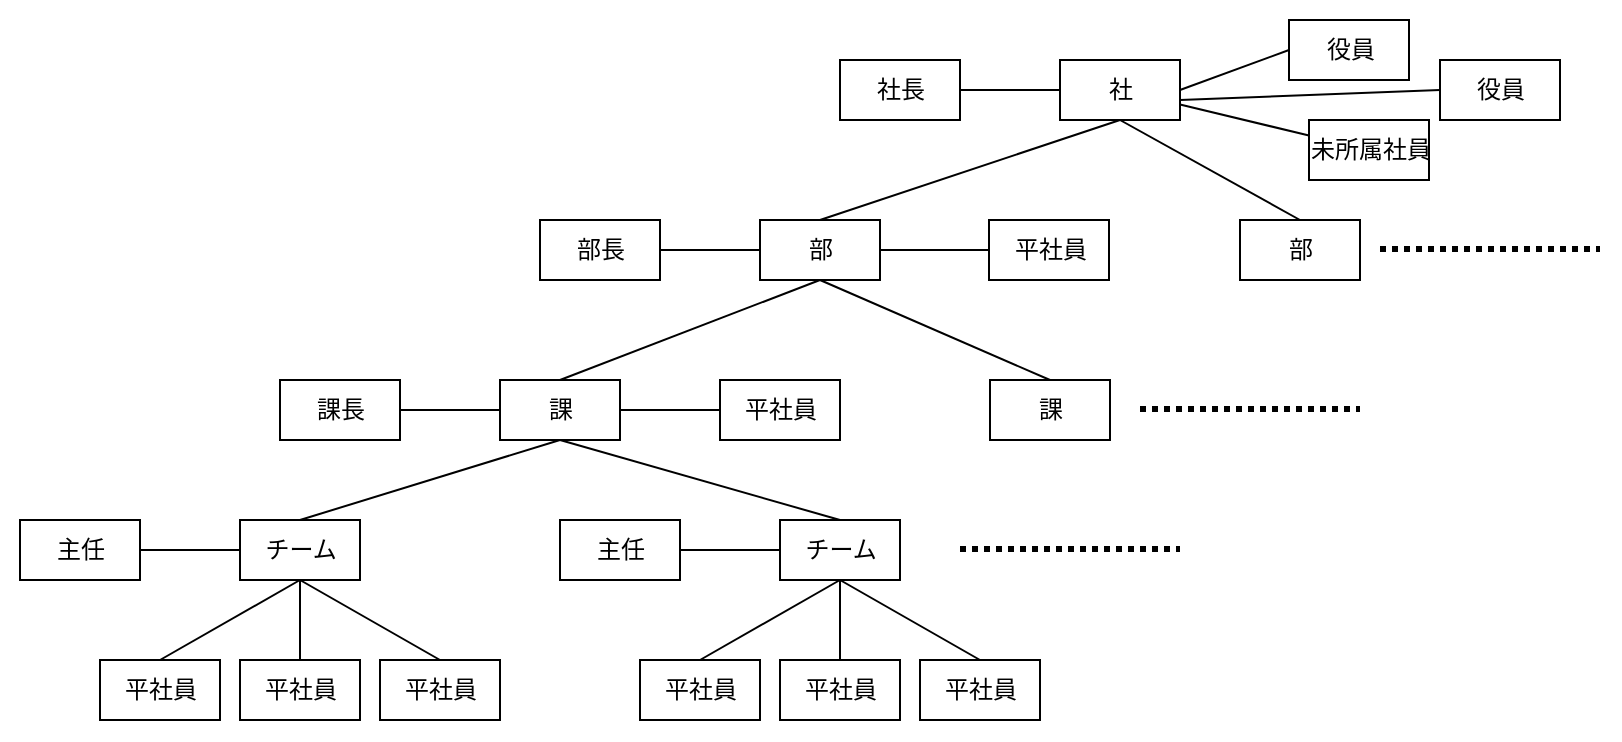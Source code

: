 <mxfile>
    <diagram id="9eB6jNAFUHb1pBMsc6n6" name="オブジェクト図">
        <mxGraphModel dx="1386" dy="797" grid="1" gridSize="10" guides="1" tooltips="1" connect="1" arrows="1" fold="1" page="1" pageScale="1" pageWidth="1169" pageHeight="827" math="0" shadow="0">
            <root>
                <mxCell id="0"/>
                <mxCell id="1" parent="0"/>
                <mxCell id="56" value="" style="rounded=0;whiteSpace=wrap;html=1;strokeColor=none;" parent="1" vertex="1">
                    <mxGeometry x="60" y="230" width="810" height="370" as="geometry"/>
                </mxCell>
                <mxCell id="23" style="edgeStyle=none;html=1;exitX=0.5;exitY=0;exitDx=0;exitDy=0;entryX=0.5;entryY=1;entryDx=0;entryDy=0;endArrow=none;endFill=0;" parent="1" source="2" target="6" edge="1">
                    <mxGeometry relative="1" as="geometry"/>
                </mxCell>
                <mxCell id="2" value="平社員" style="html=1;" parent="1" vertex="1">
                    <mxGeometry x="110" y="560" width="60" height="30" as="geometry"/>
                </mxCell>
                <mxCell id="24" style="edgeStyle=none;html=1;exitX=0.5;exitY=0;exitDx=0;exitDy=0;endArrow=none;endFill=0;" parent="1" source="3" edge="1">
                    <mxGeometry relative="1" as="geometry">
                        <mxPoint x="210" y="520" as="targetPoint"/>
                    </mxGeometry>
                </mxCell>
                <mxCell id="3" value="平社員" style="html=1;" parent="1" vertex="1">
                    <mxGeometry x="180" y="560" width="60" height="30" as="geometry"/>
                </mxCell>
                <mxCell id="25" style="edgeStyle=none;html=1;exitX=0.5;exitY=0;exitDx=0;exitDy=0;entryX=0.5;entryY=1;entryDx=0;entryDy=0;endArrow=none;endFill=0;" parent="1" source="4" target="6" edge="1">
                    <mxGeometry relative="1" as="geometry"/>
                </mxCell>
                <mxCell id="4" value="平社員" style="html=1;" parent="1" vertex="1">
                    <mxGeometry x="250" y="560" width="60" height="30" as="geometry"/>
                </mxCell>
                <mxCell id="26" style="edgeStyle=none;html=1;exitX=0;exitY=0.5;exitDx=0;exitDy=0;entryX=1;entryY=0.5;entryDx=0;entryDy=0;endArrow=none;endFill=0;" parent="1" source="6" target="7" edge="1">
                    <mxGeometry relative="1" as="geometry"/>
                </mxCell>
                <mxCell id="37" style="edgeStyle=none;html=1;exitX=0.5;exitY=0;exitDx=0;exitDy=0;endArrow=none;endFill=0;" parent="1" source="6" edge="1">
                    <mxGeometry relative="1" as="geometry">
                        <mxPoint x="340" y="450" as="targetPoint"/>
                    </mxGeometry>
                </mxCell>
                <mxCell id="6" value="チーム" style="html=1;" parent="1" vertex="1">
                    <mxGeometry x="180" y="490" width="60" height="30" as="geometry"/>
                </mxCell>
                <mxCell id="7" value="主任" style="html=1;" parent="1" vertex="1">
                    <mxGeometry x="70" y="490" width="60" height="30" as="geometry"/>
                </mxCell>
                <mxCell id="38" style="edgeStyle=none;html=1;exitX=0;exitY=0.5;exitDx=0;exitDy=0;entryX=1;entryY=0.5;entryDx=0;entryDy=0;endArrow=none;endFill=0;" parent="1" source="13" target="14" edge="1">
                    <mxGeometry relative="1" as="geometry"/>
                </mxCell>
                <mxCell id="39" style="edgeStyle=none;html=1;exitX=1;exitY=0.5;exitDx=0;exitDy=0;entryX=0;entryY=0.5;entryDx=0;entryDy=0;endArrow=none;endFill=0;" parent="1" source="13" target="17" edge="1">
                    <mxGeometry relative="1" as="geometry"/>
                </mxCell>
                <mxCell id="40" style="edgeStyle=none;html=1;exitX=0.5;exitY=0;exitDx=0;exitDy=0;entryX=0.5;entryY=1;entryDx=0;entryDy=0;endArrow=none;endFill=0;" parent="1" source="13" target="15" edge="1">
                    <mxGeometry relative="1" as="geometry"/>
                </mxCell>
                <mxCell id="13" value="課" style="html=1;" parent="1" vertex="1">
                    <mxGeometry x="310" y="420" width="60" height="30" as="geometry"/>
                </mxCell>
                <mxCell id="14" value="課長" style="html=1;" parent="1" vertex="1">
                    <mxGeometry x="200" y="420" width="60" height="30" as="geometry"/>
                </mxCell>
                <mxCell id="49" style="edgeStyle=none;jumpSize=10;html=1;exitX=1;exitY=0.5;exitDx=0;exitDy=0;strokeWidth=1;endArrow=none;endFill=0;entryX=0;entryY=0.5;entryDx=0;entryDy=0;" parent="1" source="15" target="18" edge="1">
                    <mxGeometry relative="1" as="geometry">
                        <mxPoint x="550" y="355" as="targetPoint"/>
                    </mxGeometry>
                </mxCell>
                <mxCell id="50" style="edgeStyle=none;jumpSize=10;html=1;exitX=0.5;exitY=1;exitDx=0;exitDy=0;entryX=0.5;entryY=0;entryDx=0;entryDy=0;strokeWidth=1;endArrow=none;endFill=0;" parent="1" source="15" target="42" edge="1">
                    <mxGeometry relative="1" as="geometry"/>
                </mxCell>
                <mxCell id="51" style="edgeStyle=none;jumpSize=10;html=1;exitX=0.5;exitY=0;exitDx=0;exitDy=0;entryX=0.5;entryY=1;entryDx=0;entryDy=0;strokeWidth=1;endArrow=none;endFill=0;" parent="1" source="15" target="19" edge="1">
                    <mxGeometry relative="1" as="geometry"/>
                </mxCell>
                <mxCell id="15" value="部" style="html=1;" parent="1" vertex="1">
                    <mxGeometry x="440" y="340" width="60" height="30" as="geometry"/>
                </mxCell>
                <mxCell id="16" value="部長" style="html=1;" parent="1" vertex="1">
                    <mxGeometry x="330" y="340" width="60" height="30" as="geometry"/>
                </mxCell>
                <mxCell id="17" value="平社員" style="html=1;" parent="1" vertex="1">
                    <mxGeometry x="420" y="420" width="60" height="30" as="geometry"/>
                </mxCell>
                <mxCell id="18" value="平社員" style="html=1;" parent="1" vertex="1">
                    <mxGeometry x="554.5" y="340" width="60" height="30" as="geometry"/>
                </mxCell>
                <mxCell id="53" style="edgeStyle=none;jumpSize=10;html=1;exitX=1;exitY=0.5;exitDx=0;exitDy=0;entryX=0;entryY=0.5;entryDx=0;entryDy=0;strokeWidth=1;endArrow=none;endFill=0;" parent="1" source="19" target="21" edge="1">
                    <mxGeometry relative="1" as="geometry"/>
                </mxCell>
                <mxCell id="55" style="edgeStyle=none;jumpSize=10;html=1;exitX=0.5;exitY=1;exitDx=0;exitDy=0;entryX=0.5;entryY=0;entryDx=0;entryDy=0;strokeWidth=1;endArrow=none;endFill=0;" parent="1" source="19" target="43" edge="1">
                    <mxGeometry relative="1" as="geometry"/>
                </mxCell>
                <mxCell id="19" value="社" style="html=1;" parent="1" vertex="1">
                    <mxGeometry x="590" y="260" width="60" height="30" as="geometry"/>
                </mxCell>
                <mxCell id="52" style="edgeStyle=none;jumpSize=10;html=1;exitX=1;exitY=0.5;exitDx=0;exitDy=0;entryX=0;entryY=0.5;entryDx=0;entryDy=0;strokeWidth=1;endArrow=none;endFill=0;" parent="1" source="20" target="19" edge="1">
                    <mxGeometry relative="1" as="geometry"/>
                </mxCell>
                <mxCell id="20" value="社長" style="html=1;" parent="1" vertex="1">
                    <mxGeometry x="480" y="260" width="60" height="30" as="geometry"/>
                </mxCell>
                <mxCell id="21" value="役員" style="html=1;" parent="1" vertex="1">
                    <mxGeometry x="704.5" y="240" width="60" height="30" as="geometry"/>
                </mxCell>
                <mxCell id="54" style="edgeStyle=none;jumpSize=10;html=1;exitX=0;exitY=0.5;exitDx=0;exitDy=0;strokeWidth=1;endArrow=none;endFill=0;" parent="1" source="22" edge="1">
                    <mxGeometry relative="1" as="geometry">
                        <mxPoint x="650" y="280" as="targetPoint"/>
                    </mxGeometry>
                </mxCell>
                <mxCell id="22" value="役員" style="html=1;" parent="1" vertex="1">
                    <mxGeometry x="780" y="260" width="60" height="30" as="geometry"/>
                </mxCell>
                <mxCell id="27" style="edgeStyle=none;html=1;exitX=0.5;exitY=0;exitDx=0;exitDy=0;entryX=0.5;entryY=1;entryDx=0;entryDy=0;endArrow=none;endFill=0;" parent="1" source="28" target="34" edge="1">
                    <mxGeometry relative="1" as="geometry"/>
                </mxCell>
                <mxCell id="28" value="平社員" style="html=1;" parent="1" vertex="1">
                    <mxGeometry x="380" y="560" width="60" height="30" as="geometry"/>
                </mxCell>
                <mxCell id="29" style="edgeStyle=none;html=1;exitX=0.5;exitY=0;exitDx=0;exitDy=0;endArrow=none;endFill=0;" parent="1" source="30" edge="1">
                    <mxGeometry relative="1" as="geometry">
                        <mxPoint x="480" y="520" as="targetPoint"/>
                    </mxGeometry>
                </mxCell>
                <mxCell id="30" value="平社員" style="html=1;" parent="1" vertex="1">
                    <mxGeometry x="450" y="560" width="60" height="30" as="geometry"/>
                </mxCell>
                <mxCell id="31" style="edgeStyle=none;html=1;exitX=0.5;exitY=0;exitDx=0;exitDy=0;entryX=0.5;entryY=1;entryDx=0;entryDy=0;endArrow=none;endFill=0;" parent="1" source="32" target="34" edge="1">
                    <mxGeometry relative="1" as="geometry"/>
                </mxCell>
                <mxCell id="32" value="平社員" style="html=1;" parent="1" vertex="1">
                    <mxGeometry x="520" y="560" width="60" height="30" as="geometry"/>
                </mxCell>
                <mxCell id="33" style="edgeStyle=none;html=1;exitX=0;exitY=0.5;exitDx=0;exitDy=0;entryX=1;entryY=0.5;entryDx=0;entryDy=0;endArrow=none;endFill=0;" parent="1" source="34" target="35" edge="1">
                    <mxGeometry relative="1" as="geometry"/>
                </mxCell>
                <mxCell id="36" style="edgeStyle=none;html=1;exitX=0.5;exitY=0;exitDx=0;exitDy=0;entryX=0.5;entryY=1;entryDx=0;entryDy=0;endArrow=none;endFill=0;" parent="1" source="34" target="13" edge="1">
                    <mxGeometry relative="1" as="geometry"/>
                </mxCell>
                <mxCell id="34" value="チーム" style="html=1;" parent="1" vertex="1">
                    <mxGeometry x="450" y="490" width="60" height="30" as="geometry"/>
                </mxCell>
                <mxCell id="35" value="主任" style="html=1;" parent="1" vertex="1">
                    <mxGeometry x="340" y="490" width="60" height="30" as="geometry"/>
                </mxCell>
                <mxCell id="42" value="課" style="html=1;" parent="1" vertex="1">
                    <mxGeometry x="555" y="420" width="60" height="30" as="geometry"/>
                </mxCell>
                <mxCell id="43" value="部" style="html=1;" parent="1" vertex="1">
                    <mxGeometry x="680" y="340" width="60" height="30" as="geometry"/>
                </mxCell>
                <mxCell id="44" value="" style="endArrow=none;html=1;dashed=1;jumpSize=10;strokeWidth=3;dashPattern=1 1;" parent="1" edge="1">
                    <mxGeometry width="50" height="50" relative="1" as="geometry">
                        <mxPoint x="540" y="504.5" as="sourcePoint"/>
                        <mxPoint x="650" y="504.5" as="targetPoint"/>
                    </mxGeometry>
                </mxCell>
                <mxCell id="45" value="" style="endArrow=none;html=1;dashed=1;jumpSize=10;strokeWidth=3;dashPattern=1 1;" parent="1" edge="1">
                    <mxGeometry width="50" height="50" relative="1" as="geometry">
                        <mxPoint x="630" y="434.5" as="sourcePoint"/>
                        <mxPoint x="740" y="434.5" as="targetPoint"/>
                    </mxGeometry>
                </mxCell>
                <mxCell id="46" value="" style="endArrow=none;html=1;dashed=1;jumpSize=10;strokeWidth=3;dashPattern=1 1;" parent="1" edge="1">
                    <mxGeometry width="50" height="50" relative="1" as="geometry">
                        <mxPoint x="750" y="354.5" as="sourcePoint"/>
                        <mxPoint x="860" y="354.5" as="targetPoint"/>
                    </mxGeometry>
                </mxCell>
                <mxCell id="48" style="edgeStyle=none;html=1;exitX=1;exitY=0.5;exitDx=0;exitDy=0;entryX=0;entryY=0.5;entryDx=0;entryDy=0;endArrow=none;endFill=0;" parent="1" source="16" target="15" edge="1">
                    <mxGeometry relative="1" as="geometry">
                        <mxPoint x="380" y="445" as="sourcePoint"/>
                        <mxPoint x="430" y="445" as="targetPoint"/>
                    </mxGeometry>
                </mxCell>
                <mxCell id="4O1AmUfyVn1h4obBBFB3-56" value="未所属社員" style="html=1;" vertex="1" parent="1">
                    <mxGeometry x="714.5" y="290" width="60" height="30" as="geometry"/>
                </mxCell>
                <mxCell id="4O1AmUfyVn1h4obBBFB3-58" style="edgeStyle=none;jumpSize=10;html=1;strokeWidth=1;endArrow=none;endFill=0;" edge="1" parent="1" source="19" target="4O1AmUfyVn1h4obBBFB3-56">
                    <mxGeometry relative="1" as="geometry">
                        <mxPoint x="630" y="300" as="sourcePoint"/>
                        <mxPoint x="720" y="350" as="targetPoint"/>
                    </mxGeometry>
                </mxCell>
            </root>
        </mxGraphModel>
    </diagram>
    <diagram id="SOpVrfnOcDyyKWyYf8eF" name="機械的変換クラス図">
        <mxGraphModel dx="1386" dy="797" grid="1" gridSize="10" guides="1" tooltips="1" connect="1" arrows="1" fold="1" page="1" pageScale="1" pageWidth="1169" pageHeight="827" math="0" shadow="0">
            <root>
                <mxCell id="0"/>
                <mxCell id="1" parent="0"/>
                <mxCell id="T7aLmVz6A8NzZ0iKxNkt-97" value="" style="rounded=0;whiteSpace=wrap;html=1;strokeColor=none;fontSize=12;" parent="1" vertex="1">
                    <mxGeometry x="330" y="240" width="380" height="340" as="geometry"/>
                </mxCell>
                <mxCell id="T7aLmVz6A8NzZ0iKxNkt-10" style="edgeStyle=none;jumpSize=10;html=1;exitX=0;exitY=0.5;exitDx=0;exitDy=0;entryX=1;entryY=0.5;entryDx=0;entryDy=0;strokeWidth=1;endArrow=diamond;endFill=0;startSize=10;endSize=10;" parent="1" source="T7aLmVz6A8NzZ0iKxNkt-1" target="T7aLmVz6A8NzZ0iKxNkt-5" edge="1">
                    <mxGeometry relative="1" as="geometry"/>
                </mxCell>
                <mxCell id="T7aLmVz6A8NzZ0iKxNkt-1" value="社員" style="swimlane;fontStyle=1;align=center;verticalAlign=top;childLayout=stackLayout;horizontal=1;startSize=26;horizontalStack=0;resizeParent=1;resizeParentMax=0;resizeLast=0;collapsible=1;marginBottom=0;" parent="1" vertex="1">
                    <mxGeometry x="630" y="530" width="70" height="34" as="geometry">
                        <mxRectangle x="480" y="280" width="100" height="30" as="alternateBounds"/>
                    </mxGeometry>
                </mxCell>
                <mxCell id="T7aLmVz6A8NzZ0iKxNkt-3" value="" style="line;strokeWidth=1;fillColor=none;align=left;verticalAlign=middle;spacingTop=-1;spacingLeft=3;spacingRight=3;rotatable=0;labelPosition=right;points=[];portConstraint=eastwest;strokeColor=inherit;" parent="T7aLmVz6A8NzZ0iKxNkt-1" vertex="1">
                    <mxGeometry y="26" width="70" height="8" as="geometry"/>
                </mxCell>
                <mxCell id="T7aLmVz6A8NzZ0iKxNkt-44" style="edgeStyle=none;jumpSize=10;html=1;exitX=0.5;exitY=0;exitDx=0;exitDy=0;entryX=0.5;entryY=1;entryDx=0;entryDy=0;strokeWidth=1;fontSize=12;endArrow=diamond;endFill=0;startSize=10;endSize=10;" parent="1" source="T7aLmVz6A8NzZ0iKxNkt-5" target="T7aLmVz6A8NzZ0iKxNkt-34" edge="1">
                    <mxGeometry relative="1" as="geometry"/>
                </mxCell>
                <mxCell id="T7aLmVz6A8NzZ0iKxNkt-5" value="チーム" style="swimlane;fontStyle=1;align=center;verticalAlign=top;childLayout=stackLayout;horizontal=1;startSize=26;horizontalStack=0;resizeParent=1;resizeParentMax=0;resizeLast=0;collapsible=1;marginBottom=0;" parent="1" vertex="1">
                    <mxGeometry x="490" y="530" width="70" height="34" as="geometry">
                        <mxRectangle x="480" y="280" width="100" height="30" as="alternateBounds"/>
                    </mxGeometry>
                </mxCell>
                <mxCell id="T7aLmVz6A8NzZ0iKxNkt-6" value="" style="line;strokeWidth=1;fillColor=none;align=left;verticalAlign=middle;spacingTop=-1;spacingLeft=3;spacingRight=3;rotatable=0;labelPosition=right;points=[];portConstraint=eastwest;strokeColor=inherit;" parent="T7aLmVz6A8NzZ0iKxNkt-5" vertex="1">
                    <mxGeometry y="26" width="70" height="8" as="geometry"/>
                </mxCell>
                <mxCell id="T7aLmVz6A8NzZ0iKxNkt-9" style="edgeStyle=none;jumpSize=10;html=1;exitX=1;exitY=0.5;exitDx=0;exitDy=0;entryX=0;entryY=0.5;entryDx=0;entryDy=0;strokeWidth=1;endArrow=diamond;endFill=0;startSize=10;endSize=10;" parent="1" source="T7aLmVz6A8NzZ0iKxNkt-7" target="T7aLmVz6A8NzZ0iKxNkt-5" edge="1">
                    <mxGeometry relative="1" as="geometry"/>
                </mxCell>
                <mxCell id="T7aLmVz6A8NzZ0iKxNkt-7" value="社員" style="swimlane;fontStyle=1;align=center;verticalAlign=top;childLayout=stackLayout;horizontal=1;startSize=26;horizontalStack=0;resizeParent=1;resizeParentMax=0;resizeLast=0;collapsible=1;marginBottom=0;" parent="1" vertex="1">
                    <mxGeometry x="340" y="530" width="70" height="34" as="geometry">
                        <mxRectangle x="480" y="280" width="100" height="30" as="alternateBounds"/>
                    </mxGeometry>
                </mxCell>
                <mxCell id="T7aLmVz6A8NzZ0iKxNkt-8" value="" style="line;strokeWidth=1;fillColor=none;align=left;verticalAlign=middle;spacingTop=-1;spacingLeft=3;spacingRight=3;rotatable=0;labelPosition=right;points=[];portConstraint=eastwest;strokeColor=inherit;" parent="T7aLmVz6A8NzZ0iKxNkt-7" vertex="1">
                    <mxGeometry y="26" width="70" height="8" as="geometry"/>
                </mxCell>
                <mxCell id="T7aLmVz6A8NzZ0iKxNkt-11" value="１" style="text;html=1;strokeColor=none;fillColor=none;align=center;verticalAlign=middle;whiteSpace=wrap;rounded=0;dashed=1;container=0;" parent="1" vertex="1">
                    <mxGeometry x="540" y="519" width="60" height="30" as="geometry"/>
                </mxCell>
                <mxCell id="T7aLmVz6A8NzZ0iKxNkt-12" value="＊" style="text;html=1;strokeColor=none;fillColor=none;align=center;verticalAlign=middle;whiteSpace=wrap;rounded=0;dashed=1;container=0;fontSize=12;" parent="1" vertex="1">
                    <mxGeometry x="585" y="519" width="60" height="30" as="geometry"/>
                </mxCell>
                <mxCell id="T7aLmVz6A8NzZ0iKxNkt-13" value="１" style="text;html=1;strokeColor=none;fillColor=none;align=center;verticalAlign=middle;whiteSpace=wrap;rounded=0;dashed=1;container=0;" parent="1" vertex="1">
                    <mxGeometry x="390" y="519" width="60" height="30" as="geometry"/>
                </mxCell>
                <mxCell id="T7aLmVz6A8NzZ0iKxNkt-16" value="１" style="text;html=1;strokeColor=none;fillColor=none;align=center;verticalAlign=middle;whiteSpace=wrap;rounded=0;dashed=1;container=0;" parent="1" vertex="1">
                    <mxGeometry x="440" y="519" width="60" height="30" as="geometry"/>
                </mxCell>
                <mxCell id="T7aLmVz6A8NzZ0iKxNkt-17" value="主任" style="text;html=1;strokeColor=none;fillColor=none;align=center;verticalAlign=middle;whiteSpace=wrap;rounded=0;dashed=1;container=0;fontSize=12;" parent="1" vertex="1">
                    <mxGeometry x="440" y="549" width="60" height="30" as="geometry"/>
                </mxCell>
                <mxCell id="T7aLmVz6A8NzZ0iKxNkt-31" style="edgeStyle=none;jumpSize=10;html=1;exitX=0;exitY=0.5;exitDx=0;exitDy=0;entryX=1;entryY=0.5;entryDx=0;entryDy=0;strokeWidth=1;endArrow=diamond;endFill=0;startSize=10;endSize=10;" parent="1" source="T7aLmVz6A8NzZ0iKxNkt-32" target="T7aLmVz6A8NzZ0iKxNkt-34" edge="1">
                    <mxGeometry relative="1" as="geometry"/>
                </mxCell>
                <mxCell id="T7aLmVz6A8NzZ0iKxNkt-32" value="社員" style="swimlane;fontStyle=1;align=center;verticalAlign=top;childLayout=stackLayout;horizontal=1;startSize=26;horizontalStack=0;resizeParent=1;resizeParentMax=0;resizeLast=0;collapsible=1;marginBottom=0;" parent="1" vertex="1">
                    <mxGeometry x="630" y="448" width="70" height="34" as="geometry">
                        <mxRectangle x="480" y="280" width="100" height="30" as="alternateBounds"/>
                    </mxGeometry>
                </mxCell>
                <mxCell id="T7aLmVz6A8NzZ0iKxNkt-33" value="" style="line;strokeWidth=1;fillColor=none;align=left;verticalAlign=middle;spacingTop=-1;spacingLeft=3;spacingRight=3;rotatable=0;labelPosition=right;points=[];portConstraint=eastwest;strokeColor=inherit;" parent="T7aLmVz6A8NzZ0iKxNkt-32" vertex="1">
                    <mxGeometry y="26" width="70" height="8" as="geometry"/>
                </mxCell>
                <mxCell id="T7aLmVz6A8NzZ0iKxNkt-34" value="課" style="swimlane;fontStyle=1;align=center;verticalAlign=top;childLayout=stackLayout;horizontal=1;startSize=26;horizontalStack=0;resizeParent=1;resizeParentMax=0;resizeLast=0;collapsible=1;marginBottom=0;" parent="1" vertex="1">
                    <mxGeometry x="490" y="448" width="70" height="34" as="geometry">
                        <mxRectangle x="480" y="280" width="100" height="30" as="alternateBounds"/>
                    </mxGeometry>
                </mxCell>
                <mxCell id="T7aLmVz6A8NzZ0iKxNkt-35" value="" style="line;strokeWidth=1;fillColor=none;align=left;verticalAlign=middle;spacingTop=-1;spacingLeft=3;spacingRight=3;rotatable=0;labelPosition=right;points=[];portConstraint=eastwest;strokeColor=inherit;" parent="T7aLmVz6A8NzZ0iKxNkt-34" vertex="1">
                    <mxGeometry y="26" width="70" height="8" as="geometry"/>
                </mxCell>
                <mxCell id="T7aLmVz6A8NzZ0iKxNkt-36" style="edgeStyle=none;jumpSize=10;html=1;exitX=1;exitY=0.5;exitDx=0;exitDy=0;entryX=0;entryY=0.5;entryDx=0;entryDy=0;strokeWidth=1;endArrow=diamond;endFill=0;startSize=10;endSize=10;" parent="1" source="T7aLmVz6A8NzZ0iKxNkt-37" target="T7aLmVz6A8NzZ0iKxNkt-34" edge="1">
                    <mxGeometry relative="1" as="geometry"/>
                </mxCell>
                <mxCell id="T7aLmVz6A8NzZ0iKxNkt-37" value="社員" style="swimlane;fontStyle=1;align=center;verticalAlign=top;childLayout=stackLayout;horizontal=1;startSize=26;horizontalStack=0;resizeParent=1;resizeParentMax=0;resizeLast=0;collapsible=1;marginBottom=0;" parent="1" vertex="1">
                    <mxGeometry x="340" y="448" width="70" height="34" as="geometry">
                        <mxRectangle x="480" y="280" width="100" height="30" as="alternateBounds"/>
                    </mxGeometry>
                </mxCell>
                <mxCell id="T7aLmVz6A8NzZ0iKxNkt-38" value="" style="line;strokeWidth=1;fillColor=none;align=left;verticalAlign=middle;spacingTop=-1;spacingLeft=3;spacingRight=3;rotatable=0;labelPosition=right;points=[];portConstraint=eastwest;strokeColor=inherit;" parent="T7aLmVz6A8NzZ0iKxNkt-37" vertex="1">
                    <mxGeometry y="26" width="70" height="8" as="geometry"/>
                </mxCell>
                <mxCell id="T7aLmVz6A8NzZ0iKxNkt-39" value="１" style="text;html=1;strokeColor=none;fillColor=none;align=center;verticalAlign=middle;whiteSpace=wrap;rounded=0;dashed=1;container=0;" parent="1" vertex="1">
                    <mxGeometry x="540" y="437" width="60" height="30" as="geometry"/>
                </mxCell>
                <mxCell id="T7aLmVz6A8NzZ0iKxNkt-40" value="＊" style="text;html=1;strokeColor=none;fillColor=none;align=center;verticalAlign=middle;whiteSpace=wrap;rounded=0;dashed=1;container=0;fontSize=12;" parent="1" vertex="1">
                    <mxGeometry x="585" y="437" width="60" height="30" as="geometry"/>
                </mxCell>
                <mxCell id="T7aLmVz6A8NzZ0iKxNkt-41" value="１" style="text;html=1;strokeColor=none;fillColor=none;align=center;verticalAlign=middle;whiteSpace=wrap;rounded=0;dashed=1;container=0;" parent="1" vertex="1">
                    <mxGeometry x="390" y="437" width="60" height="30" as="geometry"/>
                </mxCell>
                <mxCell id="T7aLmVz6A8NzZ0iKxNkt-42" value="１" style="text;html=1;strokeColor=none;fillColor=none;align=center;verticalAlign=middle;whiteSpace=wrap;rounded=0;dashed=1;container=0;" parent="1" vertex="1">
                    <mxGeometry x="440" y="437" width="60" height="30" as="geometry"/>
                </mxCell>
                <mxCell id="T7aLmVz6A8NzZ0iKxNkt-43" value="課長" style="text;html=1;strokeColor=none;fillColor=none;align=center;verticalAlign=middle;whiteSpace=wrap;rounded=0;dashed=1;container=0;fontSize=12;" parent="1" vertex="1">
                    <mxGeometry x="440" y="467" width="60" height="30" as="geometry"/>
                </mxCell>
                <mxCell id="T7aLmVz6A8NzZ0iKxNkt-45" value="１" style="text;html=1;strokeColor=none;fillColor=none;align=center;verticalAlign=middle;whiteSpace=wrap;rounded=0;dashed=1;container=0;" parent="1" vertex="1">
                    <mxGeometry x="510" y="480" width="60" height="30" as="geometry"/>
                </mxCell>
                <mxCell id="T7aLmVz6A8NzZ0iKxNkt-46" value="＊" style="text;html=1;strokeColor=none;fillColor=none;align=center;verticalAlign=middle;whiteSpace=wrap;rounded=0;dashed=1;container=0;fontSize=12;" parent="1" vertex="1">
                    <mxGeometry x="510" y="510" width="60" height="30" as="geometry"/>
                </mxCell>
                <mxCell id="T7aLmVz6A8NzZ0iKxNkt-64" style="edgeStyle=none;jumpSize=10;html=1;exitX=0.5;exitY=0;exitDx=0;exitDy=0;entryX=0.5;entryY=1;entryDx=0;entryDy=0;strokeWidth=1;fontSize=12;endArrow=diamond;endFill=0;startSize=10;endSize=10;" parent="1" target="T7aLmVz6A8NzZ0iKxNkt-68" edge="1">
                    <mxGeometry relative="1" as="geometry">
                        <mxPoint x="526" y="448" as="sourcePoint"/>
                    </mxGeometry>
                </mxCell>
                <mxCell id="T7aLmVz6A8NzZ0iKxNkt-65" style="edgeStyle=none;jumpSize=10;html=1;exitX=0;exitY=0.5;exitDx=0;exitDy=0;entryX=1;entryY=0.5;entryDx=0;entryDy=0;strokeWidth=1;endArrow=diamond;endFill=0;startSize=10;endSize=10;" parent="1" source="T7aLmVz6A8NzZ0iKxNkt-66" target="T7aLmVz6A8NzZ0iKxNkt-68" edge="1">
                    <mxGeometry relative="1" as="geometry"/>
                </mxCell>
                <mxCell id="T7aLmVz6A8NzZ0iKxNkt-66" value="社員" style="swimlane;fontStyle=1;align=center;verticalAlign=top;childLayout=stackLayout;horizontal=1;startSize=26;horizontalStack=0;resizeParent=1;resizeParentMax=0;resizeLast=0;collapsible=1;marginBottom=0;" parent="1" vertex="1">
                    <mxGeometry x="631" y="366" width="70" height="34" as="geometry">
                        <mxRectangle x="480" y="280" width="100" height="30" as="alternateBounds"/>
                    </mxGeometry>
                </mxCell>
                <mxCell id="T7aLmVz6A8NzZ0iKxNkt-67" value="" style="line;strokeWidth=1;fillColor=none;align=left;verticalAlign=middle;spacingTop=-1;spacingLeft=3;spacingRight=3;rotatable=0;labelPosition=right;points=[];portConstraint=eastwest;strokeColor=inherit;" parent="T7aLmVz6A8NzZ0iKxNkt-66" vertex="1">
                    <mxGeometry y="26" width="70" height="8" as="geometry"/>
                </mxCell>
                <mxCell id="T7aLmVz6A8NzZ0iKxNkt-68" value="部" style="swimlane;fontStyle=1;align=center;verticalAlign=top;childLayout=stackLayout;horizontal=1;startSize=26;horizontalStack=0;resizeParent=1;resizeParentMax=0;resizeLast=0;collapsible=1;marginBottom=0;" parent="1" vertex="1">
                    <mxGeometry x="491" y="366" width="70" height="34" as="geometry">
                        <mxRectangle x="480" y="280" width="100" height="30" as="alternateBounds"/>
                    </mxGeometry>
                </mxCell>
                <mxCell id="T7aLmVz6A8NzZ0iKxNkt-69" value="" style="line;strokeWidth=1;fillColor=none;align=left;verticalAlign=middle;spacingTop=-1;spacingLeft=3;spacingRight=3;rotatable=0;labelPosition=right;points=[];portConstraint=eastwest;strokeColor=inherit;" parent="T7aLmVz6A8NzZ0iKxNkt-68" vertex="1">
                    <mxGeometry y="26" width="70" height="8" as="geometry"/>
                </mxCell>
                <mxCell id="T7aLmVz6A8NzZ0iKxNkt-70" style="edgeStyle=none;jumpSize=10;html=1;exitX=1;exitY=0.5;exitDx=0;exitDy=0;entryX=0;entryY=0.5;entryDx=0;entryDy=0;strokeWidth=1;endArrow=diamond;endFill=0;startSize=10;endSize=10;" parent="1" source="T7aLmVz6A8NzZ0iKxNkt-71" target="T7aLmVz6A8NzZ0iKxNkt-68" edge="1">
                    <mxGeometry relative="1" as="geometry"/>
                </mxCell>
                <mxCell id="T7aLmVz6A8NzZ0iKxNkt-71" value="社員" style="swimlane;fontStyle=1;align=center;verticalAlign=top;childLayout=stackLayout;horizontal=1;startSize=26;horizontalStack=0;resizeParent=1;resizeParentMax=0;resizeLast=0;collapsible=1;marginBottom=0;" parent="1" vertex="1">
                    <mxGeometry x="341" y="366" width="70" height="34" as="geometry">
                        <mxRectangle x="480" y="280" width="100" height="30" as="alternateBounds"/>
                    </mxGeometry>
                </mxCell>
                <mxCell id="T7aLmVz6A8NzZ0iKxNkt-72" value="" style="line;strokeWidth=1;fillColor=none;align=left;verticalAlign=middle;spacingTop=-1;spacingLeft=3;spacingRight=3;rotatable=0;labelPosition=right;points=[];portConstraint=eastwest;strokeColor=inherit;" parent="T7aLmVz6A8NzZ0iKxNkt-71" vertex="1">
                    <mxGeometry y="26" width="70" height="8" as="geometry"/>
                </mxCell>
                <mxCell id="T7aLmVz6A8NzZ0iKxNkt-73" value="１" style="text;html=1;strokeColor=none;fillColor=none;align=center;verticalAlign=middle;whiteSpace=wrap;rounded=0;dashed=1;container=0;" parent="1" vertex="1">
                    <mxGeometry x="541" y="355" width="60" height="30" as="geometry"/>
                </mxCell>
                <mxCell id="T7aLmVz6A8NzZ0iKxNkt-74" value="＊" style="text;html=1;strokeColor=none;fillColor=none;align=center;verticalAlign=middle;whiteSpace=wrap;rounded=0;dashed=1;container=0;fontSize=12;" parent="1" vertex="1">
                    <mxGeometry x="586" y="355" width="60" height="30" as="geometry"/>
                </mxCell>
                <mxCell id="T7aLmVz6A8NzZ0iKxNkt-75" value="１" style="text;html=1;strokeColor=none;fillColor=none;align=center;verticalAlign=middle;whiteSpace=wrap;rounded=0;dashed=1;container=0;" parent="1" vertex="1">
                    <mxGeometry x="391" y="355" width="60" height="30" as="geometry"/>
                </mxCell>
                <mxCell id="T7aLmVz6A8NzZ0iKxNkt-76" value="１" style="text;html=1;strokeColor=none;fillColor=none;align=center;verticalAlign=middle;whiteSpace=wrap;rounded=0;dashed=1;container=0;" parent="1" vertex="1">
                    <mxGeometry x="441" y="355" width="60" height="30" as="geometry"/>
                </mxCell>
                <mxCell id="T7aLmVz6A8NzZ0iKxNkt-77" value="部長" style="text;html=1;strokeColor=none;fillColor=none;align=center;verticalAlign=middle;whiteSpace=wrap;rounded=0;dashed=1;container=0;fontSize=12;" parent="1" vertex="1">
                    <mxGeometry x="441" y="385" width="60" height="30" as="geometry"/>
                </mxCell>
                <mxCell id="T7aLmVz6A8NzZ0iKxNkt-78" value="１" style="text;html=1;strokeColor=none;fillColor=none;align=center;verticalAlign=middle;whiteSpace=wrap;rounded=0;dashed=1;container=0;" parent="1" vertex="1">
                    <mxGeometry x="511" y="398" width="60" height="30" as="geometry"/>
                </mxCell>
                <mxCell id="T7aLmVz6A8NzZ0iKxNkt-79" value="＊" style="text;html=1;strokeColor=none;fillColor=none;align=center;verticalAlign=middle;whiteSpace=wrap;rounded=0;dashed=1;container=0;fontSize=12;" parent="1" vertex="1">
                    <mxGeometry x="511" y="428" width="60" height="30" as="geometry"/>
                </mxCell>
                <mxCell id="T7aLmVz6A8NzZ0iKxNkt-80" style="edgeStyle=none;jumpSize=10;html=1;exitX=0.5;exitY=0;exitDx=0;exitDy=0;entryX=0.5;entryY=1;entryDx=0;entryDy=0;strokeWidth=1;fontSize=12;endArrow=diamond;endFill=0;startSize=10;endSize=10;" parent="1" target="T7aLmVz6A8NzZ0iKxNkt-84" edge="1">
                    <mxGeometry relative="1" as="geometry">
                        <mxPoint x="526" y="366" as="sourcePoint"/>
                    </mxGeometry>
                </mxCell>
                <mxCell id="T7aLmVz6A8NzZ0iKxNkt-81" style="edgeStyle=none;jumpSize=10;html=1;exitX=0;exitY=0.5;exitDx=0;exitDy=0;entryX=1;entryY=0.5;entryDx=0;entryDy=0;strokeWidth=1;endArrow=diamond;endFill=0;startSize=10;endSize=10;" parent="1" source="T7aLmVz6A8NzZ0iKxNkt-82" target="T7aLmVz6A8NzZ0iKxNkt-84" edge="1">
                    <mxGeometry relative="1" as="geometry"/>
                </mxCell>
                <mxCell id="T7aLmVz6A8NzZ0iKxNkt-82" value="社員" style="swimlane;fontStyle=1;align=center;verticalAlign=top;childLayout=stackLayout;horizontal=1;startSize=26;horizontalStack=0;resizeParent=1;resizeParentMax=0;resizeLast=0;collapsible=1;marginBottom=0;" parent="1" vertex="1">
                    <mxGeometry x="630" y="250" width="70" height="34" as="geometry">
                        <mxRectangle x="480" y="280" width="100" height="30" as="alternateBounds"/>
                    </mxGeometry>
                </mxCell>
                <mxCell id="T7aLmVz6A8NzZ0iKxNkt-83" value="" style="line;strokeWidth=1;fillColor=none;align=left;verticalAlign=middle;spacingTop=-1;spacingLeft=3;spacingRight=3;rotatable=0;labelPosition=right;points=[];portConstraint=eastwest;strokeColor=inherit;" parent="T7aLmVz6A8NzZ0iKxNkt-82" vertex="1">
                    <mxGeometry y="26" width="70" height="8" as="geometry"/>
                </mxCell>
                <mxCell id="T7aLmVz6A8NzZ0iKxNkt-84" value="社" style="swimlane;fontStyle=1;align=center;verticalAlign=top;childLayout=stackLayout;horizontal=1;startSize=26;horizontalStack=0;resizeParent=1;resizeParentMax=0;resizeLast=0;collapsible=1;marginBottom=0;" parent="1" vertex="1">
                    <mxGeometry x="491" y="284" width="70" height="34" as="geometry">
                        <mxRectangle x="480" y="280" width="100" height="30" as="alternateBounds"/>
                    </mxGeometry>
                </mxCell>
                <mxCell id="T7aLmVz6A8NzZ0iKxNkt-85" value="" style="line;strokeWidth=1;fillColor=none;align=left;verticalAlign=middle;spacingTop=-1;spacingLeft=3;spacingRight=3;rotatable=0;labelPosition=right;points=[];portConstraint=eastwest;strokeColor=inherit;" parent="T7aLmVz6A8NzZ0iKxNkt-84" vertex="1">
                    <mxGeometry y="26" width="70" height="8" as="geometry"/>
                </mxCell>
                <mxCell id="T7aLmVz6A8NzZ0iKxNkt-86" style="edgeStyle=none;jumpSize=10;html=1;exitX=1;exitY=0.5;exitDx=0;exitDy=0;entryX=0;entryY=0.5;entryDx=0;entryDy=0;strokeWidth=1;endArrow=diamond;endFill=0;startSize=10;endSize=10;" parent="1" source="T7aLmVz6A8NzZ0iKxNkt-87" target="T7aLmVz6A8NzZ0iKxNkt-84" edge="1">
                    <mxGeometry relative="1" as="geometry"/>
                </mxCell>
                <mxCell id="T7aLmVz6A8NzZ0iKxNkt-87" value="社員" style="swimlane;fontStyle=1;align=center;verticalAlign=top;childLayout=stackLayout;horizontal=1;startSize=26;horizontalStack=0;resizeParent=1;resizeParentMax=0;resizeLast=0;collapsible=1;marginBottom=0;" parent="1" vertex="1">
                    <mxGeometry x="341" y="284" width="70" height="34" as="geometry">
                        <mxRectangle x="480" y="280" width="100" height="30" as="alternateBounds"/>
                    </mxGeometry>
                </mxCell>
                <mxCell id="T7aLmVz6A8NzZ0iKxNkt-88" value="" style="line;strokeWidth=1;fillColor=none;align=left;verticalAlign=middle;spacingTop=-1;spacingLeft=3;spacingRight=3;rotatable=0;labelPosition=right;points=[];portConstraint=eastwest;strokeColor=inherit;" parent="T7aLmVz6A8NzZ0iKxNkt-87" vertex="1">
                    <mxGeometry y="26" width="70" height="8" as="geometry"/>
                </mxCell>
                <mxCell id="T7aLmVz6A8NzZ0iKxNkt-89" value="１" style="text;html=1;strokeColor=none;fillColor=none;align=center;verticalAlign=middle;whiteSpace=wrap;rounded=0;dashed=1;container=0;" parent="1" vertex="1">
                    <mxGeometry x="541" y="273" width="60" height="30" as="geometry"/>
                </mxCell>
                <mxCell id="T7aLmVz6A8NzZ0iKxNkt-90" value="＊" style="text;html=1;strokeColor=none;fillColor=none;align=center;verticalAlign=middle;whiteSpace=wrap;rounded=0;dashed=1;container=0;fontSize=12;" parent="1" vertex="1">
                    <mxGeometry x="580" y="243" width="60" height="30" as="geometry"/>
                </mxCell>
                <mxCell id="T7aLmVz6A8NzZ0iKxNkt-91" value="１" style="text;html=1;strokeColor=none;fillColor=none;align=center;verticalAlign=middle;whiteSpace=wrap;rounded=0;dashed=1;container=0;" parent="1" vertex="1">
                    <mxGeometry x="391" y="273" width="60" height="30" as="geometry"/>
                </mxCell>
                <mxCell id="T7aLmVz6A8NzZ0iKxNkt-92" value="１" style="text;html=1;strokeColor=none;fillColor=none;align=center;verticalAlign=middle;whiteSpace=wrap;rounded=0;dashed=1;container=0;" parent="1" vertex="1">
                    <mxGeometry x="441" y="273" width="60" height="30" as="geometry"/>
                </mxCell>
                <mxCell id="T7aLmVz6A8NzZ0iKxNkt-93" value="社長" style="text;html=1;strokeColor=none;fillColor=none;align=center;verticalAlign=middle;whiteSpace=wrap;rounded=0;dashed=1;container=0;fontSize=12;" parent="1" vertex="1">
                    <mxGeometry x="441" y="303" width="60" height="30" as="geometry"/>
                </mxCell>
                <mxCell id="T7aLmVz6A8NzZ0iKxNkt-94" value="１" style="text;html=1;strokeColor=none;fillColor=none;align=center;verticalAlign=middle;whiteSpace=wrap;rounded=0;dashed=1;container=0;" parent="1" vertex="1">
                    <mxGeometry x="511" y="316" width="60" height="30" as="geometry"/>
                </mxCell>
                <mxCell id="T7aLmVz6A8NzZ0iKxNkt-95" value="＊" style="text;html=1;strokeColor=none;fillColor=none;align=center;verticalAlign=middle;whiteSpace=wrap;rounded=0;dashed=1;container=0;fontSize=12;" parent="1" vertex="1">
                    <mxGeometry x="511" y="346" width="60" height="30" as="geometry"/>
                </mxCell>
                <mxCell id="T7aLmVz6A8NzZ0iKxNkt-96" value="役員" style="text;html=1;strokeColor=none;fillColor=none;align=center;verticalAlign=middle;whiteSpace=wrap;rounded=0;dashed=1;container=0;fontSize=12;" parent="1" vertex="1">
                    <mxGeometry x="541" y="254" width="60" height="30" as="geometry"/>
                </mxCell>
                <mxCell id="mQyujqvcIuqAxjS1VDel-4" style="edgeStyle=none;jumpSize=10;html=1;exitX=0;exitY=0.5;exitDx=0;exitDy=0;entryX=1;entryY=0.5;entryDx=0;entryDy=0;strokeWidth=1;endArrow=diamond;endFill=0;startSize=10;endSize=10;" edge="1" parent="1" source="mQyujqvcIuqAxjS1VDel-5">
                    <mxGeometry relative="1" as="geometry">
                        <mxPoint x="562" y="308.5" as="targetPoint"/>
                    </mxGeometry>
                </mxCell>
                <mxCell id="mQyujqvcIuqAxjS1VDel-5" value="社員" style="swimlane;fontStyle=1;align=center;verticalAlign=top;childLayout=stackLayout;horizontal=1;startSize=26;horizontalStack=0;resizeParent=1;resizeParentMax=0;resizeLast=0;collapsible=1;marginBottom=0;" vertex="1" parent="1">
                    <mxGeometry x="631" y="310.5" width="70" height="34" as="geometry">
                        <mxRectangle x="480" y="280" width="100" height="30" as="alternateBounds"/>
                    </mxGeometry>
                </mxCell>
                <mxCell id="mQyujqvcIuqAxjS1VDel-6" value="" style="line;strokeWidth=1;fillColor=none;align=left;verticalAlign=middle;spacingTop=-1;spacingLeft=3;spacingRight=3;rotatable=0;labelPosition=right;points=[];portConstraint=eastwest;strokeColor=inherit;" vertex="1" parent="mQyujqvcIuqAxjS1VDel-5">
                    <mxGeometry y="26" width="70" height="8" as="geometry"/>
                </mxCell>
                <mxCell id="mQyujqvcIuqAxjS1VDel-7" value="１" style="text;html=1;strokeColor=none;fillColor=none;align=center;verticalAlign=middle;whiteSpace=wrap;rounded=0;dashed=1;container=0;" vertex="1" parent="1">
                    <mxGeometry x="552" y="312.5" width="60" height="30" as="geometry"/>
                </mxCell>
                <mxCell id="mQyujqvcIuqAxjS1VDel-8" value="＊" style="text;html=1;strokeColor=none;fillColor=none;align=center;verticalAlign=middle;whiteSpace=wrap;rounded=0;dashed=1;container=0;fontSize=12;" vertex="1" parent="1">
                    <mxGeometry x="592" y="320.5" width="60" height="30" as="geometry"/>
                </mxCell>
                <mxCell id="mQyujqvcIuqAxjS1VDel-9" value="未所属" style="text;html=1;strokeColor=none;fillColor=none;align=center;verticalAlign=middle;whiteSpace=wrap;rounded=0;dashed=1;container=0;fontSize=12;" vertex="1" parent="1">
                    <mxGeometry x="552" y="323.5" width="60" height="30" as="geometry"/>
                </mxCell>
            </root>
        </mxGraphModel>
    </diagram>
    <diagram name="クラス図" id="JQ43ZGtgk2OB_lH199m5">
        <mxGraphModel dx="840" dy="483" grid="1" gridSize="10" guides="1" tooltips="1" connect="1" arrows="1" fold="1" page="1" pageScale="1" pageWidth="1169" pageHeight="827" math="0" shadow="0">
            <root>
                <mxCell id="1KNMGNfbQzacqAbX3jQG-0"/>
                <mxCell id="1KNMGNfbQzacqAbX3jQG-1" parent="1KNMGNfbQzacqAbX3jQG-0"/>
                <mxCell id="1KNMGNfbQzacqAbX3jQG-2" value="" style="rounded=0;whiteSpace=wrap;html=1;strokeColor=none;fontSize=12;" parent="1KNMGNfbQzacqAbX3jQG-1" vertex="1">
                    <mxGeometry x="290" y="220" width="430" height="350" as="geometry"/>
                </mxCell>
                <mxCell id="1KNMGNfbQzacqAbX3jQG-36" value="管理組織" style="swimlane;fontStyle=1;align=center;verticalAlign=top;childLayout=stackLayout;horizontal=1;startSize=26;horizontalStack=0;resizeParent=1;resizeParentMax=0;resizeLast=0;collapsible=1;marginBottom=0;" parent="1KNMGNfbQzacqAbX3jQG-1" vertex="1">
                    <mxGeometry x="402" y="393" width="70" height="34" as="geometry">
                        <mxRectangle x="480" y="280" width="100" height="30" as="alternateBounds"/>
                    </mxGeometry>
                </mxCell>
                <mxCell id="1KNMGNfbQzacqAbX3jQG-48" style="edgeStyle=orthogonalEdgeStyle;jumpSize=10;html=1;exitX=0.5;exitY=0;exitDx=0;exitDy=0;entryX=0.5;entryY=1;entryDx=0;entryDy=0;strokeWidth=1;fontSize=12;endArrow=block;endFill=1;startSize=10;endSize=10;" parent="1KNMGNfbQzacqAbX3jQG-1" source="1KNMGNfbQzacqAbX3jQG-36" target="1KNMGNfbQzacqAbX3jQG-52" edge="1">
                    <mxGeometry relative="1" as="geometry">
                        <mxPoint x="526" y="366" as="sourcePoint"/>
                    </mxGeometry>
                </mxCell>
                <mxCell id="1KNMGNfbQzacqAbX3jQG-49" style="edgeStyle=none;jumpSize=10;html=1;exitX=0;exitY=0.5;exitDx=0;exitDy=0;entryX=1;entryY=0.5;entryDx=0;entryDy=0;strokeWidth=1;endArrow=diamond;endFill=0;startSize=10;endSize=10;" parent="1KNMGNfbQzacqAbX3jQG-1" source="1KNMGNfbQzacqAbX3jQG-50" target="1KNMGNfbQzacqAbX3jQG-52" edge="1">
                    <mxGeometry relative="1" as="geometry"/>
                </mxCell>
                <mxCell id="1KNMGNfbQzacqAbX3jQG-50" value="社員" style="swimlane;fontStyle=1;align=center;verticalAlign=top;childLayout=stackLayout;horizontal=1;startSize=26;horizontalStack=0;resizeParent=1;resizeParentMax=0;resizeLast=0;collapsible=1;marginBottom=0;" parent="1KNMGNfbQzacqAbX3jQG-1" vertex="1">
                    <mxGeometry x="631" y="284" width="70" height="34" as="geometry">
                        <mxRectangle x="480" y="280" width="100" height="30" as="alternateBounds"/>
                    </mxGeometry>
                </mxCell>
                <mxCell id="1KNMGNfbQzacqAbX3jQG-51" value="" style="line;strokeWidth=1;fillColor=none;align=left;verticalAlign=middle;spacingTop=-1;spacingLeft=3;spacingRight=3;rotatable=0;labelPosition=right;points=[];portConstraint=eastwest;strokeColor=inherit;" parent="1KNMGNfbQzacqAbX3jQG-50" vertex="1">
                    <mxGeometry y="26" width="70" height="8" as="geometry"/>
                </mxCell>
                <mxCell id="1KNMGNfbQzacqAbX3jQG-52" value="組織" style="swimlane;fontStyle=1;align=center;verticalAlign=top;childLayout=stackLayout;horizontal=1;startSize=26;horizontalStack=0;resizeParent=1;resizeParentMax=0;resizeLast=0;collapsible=1;marginBottom=0;" parent="1KNMGNfbQzacqAbX3jQG-1" vertex="1">
                    <mxGeometry x="491" y="284" width="70" height="34" as="geometry">
                        <mxRectangle x="480" y="280" width="100" height="30" as="alternateBounds"/>
                    </mxGeometry>
                </mxCell>
                <mxCell id="1KNMGNfbQzacqAbX3jQG-53" value="" style="line;strokeWidth=1;fillColor=none;align=left;verticalAlign=middle;spacingTop=-1;spacingLeft=3;spacingRight=3;rotatable=0;labelPosition=right;points=[];portConstraint=eastwest;strokeColor=inherit;" parent="1KNMGNfbQzacqAbX3jQG-52" vertex="1">
                    <mxGeometry y="26" width="70" height="8" as="geometry"/>
                </mxCell>
                <mxCell id="1KNMGNfbQzacqAbX3jQG-54" style="edgeStyle=none;jumpSize=10;html=1;exitX=1;exitY=0.5;exitDx=0;exitDy=0;entryX=0;entryY=0.5;entryDx=0;entryDy=0;strokeWidth=1;endArrow=diamond;endFill=0;startSize=10;endSize=10;" parent="1KNMGNfbQzacqAbX3jQG-1" source="1KNMGNfbQzacqAbX3jQG-55" target="1KNMGNfbQzacqAbX3jQG-52" edge="1">
                    <mxGeometry relative="1" as="geometry"/>
                </mxCell>
                <mxCell id="1KNMGNfbQzacqAbX3jQG-55" value="社員" style="swimlane;fontStyle=1;align=center;verticalAlign=top;childLayout=stackLayout;horizontal=1;startSize=26;horizontalStack=0;resizeParent=1;resizeParentMax=0;resizeLast=0;collapsible=1;marginBottom=0;" parent="1KNMGNfbQzacqAbX3jQG-1" vertex="1">
                    <mxGeometry x="341" y="284" width="70" height="34" as="geometry">
                        <mxRectangle x="480" y="280" width="100" height="30" as="alternateBounds"/>
                    </mxGeometry>
                </mxCell>
                <mxCell id="1KNMGNfbQzacqAbX3jQG-56" value="" style="line;strokeWidth=1;fillColor=none;align=left;verticalAlign=middle;spacingTop=-1;spacingLeft=3;spacingRight=3;rotatable=0;labelPosition=right;points=[];portConstraint=eastwest;strokeColor=inherit;" parent="1KNMGNfbQzacqAbX3jQG-55" vertex="1">
                    <mxGeometry y="26" width="70" height="8" as="geometry"/>
                </mxCell>
                <mxCell id="1KNMGNfbQzacqAbX3jQG-57" value="１" style="text;html=1;strokeColor=none;fillColor=none;align=center;verticalAlign=middle;whiteSpace=wrap;rounded=0;dashed=1;container=0;" parent="1KNMGNfbQzacqAbX3jQG-1" vertex="1">
                    <mxGeometry x="541" y="273" width="60" height="30" as="geometry"/>
                </mxCell>
                <mxCell id="1KNMGNfbQzacqAbX3jQG-58" value="＊" style="text;html=1;strokeColor=none;fillColor=none;align=center;verticalAlign=middle;whiteSpace=wrap;rounded=0;dashed=1;container=0;fontSize=12;" parent="1KNMGNfbQzacqAbX3jQG-1" vertex="1">
                    <mxGeometry x="586" y="273" width="60" height="30" as="geometry"/>
                </mxCell>
                <mxCell id="1KNMGNfbQzacqAbX3jQG-59" value="１" style="text;html=1;strokeColor=none;fillColor=none;align=center;verticalAlign=middle;whiteSpace=wrap;rounded=0;dashed=1;container=0;" parent="1KNMGNfbQzacqAbX3jQG-1" vertex="1">
                    <mxGeometry x="391" y="273" width="60" height="30" as="geometry"/>
                </mxCell>
                <mxCell id="1KNMGNfbQzacqAbX3jQG-60" value="１" style="text;html=1;strokeColor=none;fillColor=none;align=center;verticalAlign=middle;whiteSpace=wrap;rounded=0;dashed=1;container=0;" parent="1KNMGNfbQzacqAbX3jQG-1" vertex="1">
                    <mxGeometry x="441" y="273" width="60" height="30" as="geometry"/>
                </mxCell>
                <mxCell id="1KNMGNfbQzacqAbX3jQG-61" value="組織長" style="text;html=1;strokeColor=none;fillColor=none;align=center;verticalAlign=middle;whiteSpace=wrap;rounded=0;dashed=1;container=0;fontSize=12;" parent="1KNMGNfbQzacqAbX3jQG-1" vertex="1">
                    <mxGeometry x="437" y="303" width="60" height="30" as="geometry"/>
                </mxCell>
                <mxCell id="1KNMGNfbQzacqAbX3jQG-64" value="直属" style="text;html=1;strokeColor=none;fillColor=none;align=center;verticalAlign=middle;whiteSpace=wrap;rounded=0;dashed=1;container=0;fontSize=12;" parent="1KNMGNfbQzacqAbX3jQG-1" vertex="1">
                    <mxGeometry x="554" y="303" width="60" height="30" as="geometry"/>
                </mxCell>
                <mxCell id="XImqA-Omhv_iPzmwT1Ab-1" style="edgeStyle=orthogonalEdgeStyle;jumpSize=10;html=1;exitX=0.5;exitY=0;exitDx=0;exitDy=0;entryX=0.5;entryY=1;entryDx=0;entryDy=0;strokeWidth=1;fontSize=12;endArrow=block;endFill=1;startSize=10;endSize=10;" parent="1KNMGNfbQzacqAbX3jQG-1" source="XImqA-Omhv_iPzmwT1Ab-0" target="1KNMGNfbQzacqAbX3jQG-52" edge="1">
                    <mxGeometry relative="1" as="geometry"/>
                </mxCell>
                <mxCell id="XImqA-Omhv_iPzmwT1Ab-0" value="末端組織" style="swimlane;fontStyle=1;align=center;verticalAlign=top;childLayout=stackLayout;horizontal=1;startSize=26;horizontalStack=0;resizeParent=1;resizeParentMax=0;resizeLast=0;collapsible=1;marginBottom=0;" parent="1KNMGNfbQzacqAbX3jQG-1" vertex="1">
                    <mxGeometry x="572" y="393" width="70" height="34" as="geometry">
                        <mxRectangle x="480" y="280" width="100" height="30" as="alternateBounds"/>
                    </mxGeometry>
                </mxCell>
                <mxCell id="XImqA-Omhv_iPzmwT1Ab-2" style="edgeStyle=orthogonalEdgeStyle;jumpSize=10;html=1;entryX=0;entryY=0.5;entryDx=0;entryDy=0;strokeWidth=1;endArrow=diamond;endFill=0;startSize=10;endSize=10;fontSize=12;exitX=0.5;exitY=0;exitDx=0;exitDy=0;" parent="1KNMGNfbQzacqAbX3jQG-1" source="1KNMGNfbQzacqAbX3jQG-52" target="1KNMGNfbQzacqAbX3jQG-36" edge="1">
                    <mxGeometry relative="1" as="geometry">
                        <mxPoint x="440" y="190" as="sourcePoint"/>
                        <mxPoint x="410" y="380" as="targetPoint"/>
                        <Array as="points">
                            <mxPoint x="526" y="230"/>
                            <mxPoint x="310" y="230"/>
                            <mxPoint x="310" y="410"/>
                        </Array>
                    </mxGeometry>
                </mxCell>
                <mxCell id="XImqA-Omhv_iPzmwT1Ab-3" value="下部組織" style="text;html=1;strokeColor=none;fillColor=none;align=center;verticalAlign=middle;whiteSpace=wrap;rounded=0;dashed=1;container=0;fontSize=12;" parent="1KNMGNfbQzacqAbX3jQG-1" vertex="1">
                    <mxGeometry x="341" y="380" width="60" height="30" as="geometry"/>
                </mxCell>
                <mxCell id="k6XoKjaZyjcqHdbIZKX3-0" value="上端組織" style="swimlane;fontStyle=1;align=center;verticalAlign=top;childLayout=stackLayout;horizontal=1;startSize=26;horizontalStack=0;resizeParent=1;resizeParentMax=0;resizeLast=0;collapsible=1;marginBottom=0;" vertex="1" parent="1KNMGNfbQzacqAbX3jQG-1">
                    <mxGeometry x="402" y="460" width="70" height="34" as="geometry">
                        <mxRectangle x="480" y="280" width="100" height="30" as="alternateBounds"/>
                    </mxGeometry>
                </mxCell>
                <mxCell id="k6XoKjaZyjcqHdbIZKX3-1" style="jumpSize=10;html=1;strokeWidth=1;fontSize=12;endArrow=block;endFill=1;startSize=10;endSize=10;" edge="1" parent="1KNMGNfbQzacqAbX3jQG-1" source="k6XoKjaZyjcqHdbIZKX3-0" target="1KNMGNfbQzacqAbX3jQG-36">
                    <mxGeometry relative="1" as="geometry">
                        <mxPoint x="447" y="403" as="sourcePoint"/>
                        <mxPoint x="536" y="328" as="targetPoint"/>
                    </mxGeometry>
                </mxCell>
                <mxCell id="k6XoKjaZyjcqHdbIZKX3-2" style="edgeStyle=none;jumpSize=10;html=1;exitX=0;exitY=0.5;exitDx=0;exitDy=0;strokeWidth=1;endArrow=diamond;endFill=0;startSize=10;endSize=10;" edge="1" parent="1KNMGNfbQzacqAbX3jQG-1" source="k6XoKjaZyjcqHdbIZKX3-3" target="k6XoKjaZyjcqHdbIZKX3-0">
                    <mxGeometry relative="1" as="geometry">
                        <mxPoint x="474" y="478" as="targetPoint"/>
                    </mxGeometry>
                </mxCell>
                <mxCell id="k6XoKjaZyjcqHdbIZKX3-3" value="社員" style="swimlane;fontStyle=1;align=center;verticalAlign=top;childLayout=stackLayout;horizontal=1;startSize=26;horizontalStack=0;resizeParent=1;resizeParentMax=0;resizeLast=0;collapsible=1;marginBottom=0;" vertex="1" parent="1KNMGNfbQzacqAbX3jQG-1">
                    <mxGeometry x="544" y="461" width="70" height="34" as="geometry">
                        <mxRectangle x="480" y="280" width="100" height="30" as="alternateBounds"/>
                    </mxGeometry>
                </mxCell>
                <mxCell id="k6XoKjaZyjcqHdbIZKX3-4" value="" style="line;strokeWidth=1;fillColor=none;align=left;verticalAlign=middle;spacingTop=-1;spacingLeft=3;spacingRight=3;rotatable=0;labelPosition=right;points=[];portConstraint=eastwest;strokeColor=inherit;" vertex="1" parent="k6XoKjaZyjcqHdbIZKX3-3">
                    <mxGeometry y="26" width="70" height="8" as="geometry"/>
                </mxCell>
                <mxCell id="k6XoKjaZyjcqHdbIZKX3-5" value="１" style="text;html=1;strokeColor=none;fillColor=none;align=center;verticalAlign=middle;whiteSpace=wrap;rounded=0;dashed=1;container=0;" vertex="1" parent="1KNMGNfbQzacqAbX3jQG-1">
                    <mxGeometry x="454" y="450" width="60" height="30" as="geometry"/>
                </mxCell>
                <mxCell id="k6XoKjaZyjcqHdbIZKX3-6" value="＊" style="text;html=1;strokeColor=none;fillColor=none;align=center;verticalAlign=middle;whiteSpace=wrap;rounded=0;dashed=1;container=0;fontSize=12;" vertex="1" parent="1KNMGNfbQzacqAbX3jQG-1">
                    <mxGeometry x="499" y="450" width="60" height="30" as="geometry"/>
                </mxCell>
                <mxCell id="k6XoKjaZyjcqHdbIZKX3-7" value="未所属" style="text;html=1;strokeColor=none;fillColor=none;align=center;verticalAlign=middle;whiteSpace=wrap;rounded=0;dashed=1;container=0;fontSize=12;" vertex="1" parent="1KNMGNfbQzacqAbX3jQG-1">
                    <mxGeometry x="467" y="480" width="60" height="30" as="geometry"/>
                </mxCell>
            </root>
        </mxGraphModel>
    </diagram>
    <diagram id="OdlwBPB34iEMe9-uE3_p" name="社員異動">
        <mxGraphModel dx="1386" dy="1966" grid="1" gridSize="10" guides="1" tooltips="1" connect="1" arrows="1" fold="1" page="1" pageScale="1" pageWidth="827" pageHeight="1169" math="0" shadow="0">
            <root>
                <mxCell id="0"/>
                <mxCell id="1" parent="0"/>
                <mxCell id="raC2we05UlT-m9FIHTOu-64" value="obj 組織人員問題" style="shape=umlFrame;whiteSpace=wrap;html=1;width=150;height=30;boundedLbl=1;verticalAlign=middle;align=left;spacingLeft=5;swimlaneFillColor=default;" parent="1" vertex="1">
                    <mxGeometry y="-470" width="760" height="1170" as="geometry"/>
                </mxCell>
                <mxCell id="raC2we05UlT-m9FIHTOu-1" value="組織A" style="html=1;fontStyle=4" parent="1" vertex="1">
                    <mxGeometry x="110" y="330" width="110" height="50" as="geometry"/>
                </mxCell>
                <mxCell id="raC2we05UlT-m9FIHTOu-2" value="組織A-1" style="html=1;fontStyle=4" parent="1" vertex="1">
                    <mxGeometry x="290" y="200" width="110" height="50" as="geometry"/>
                </mxCell>
                <mxCell id="raC2we05UlT-m9FIHTOu-3" value="組織A-2" style="html=1;fontStyle=4;fillColor=#f8cecc;strokeColor=#b85450;" parent="1" vertex="1">
                    <mxGeometry x="280" y="480" width="110" height="50" as="geometry"/>
                </mxCell>
                <mxCell id="raC2we05UlT-m9FIHTOu-4" value="組織A-1-1" style="html=1;fontStyle=4" parent="1" vertex="1">
                    <mxGeometry x="460" y="10" width="110" height="50" as="geometry"/>
                </mxCell>
                <mxCell id="raC2we05UlT-m9FIHTOu-5" value="組織A-1-2" style="html=1;fontStyle=4" parent="1" vertex="1">
                    <mxGeometry x="450" y="250" width="110" height="50" as="geometry"/>
                </mxCell>
                <mxCell id="raC2we05UlT-m9FIHTOu-6" value="組織A-2-1" style="html=1;fontStyle=4" parent="1" vertex="1">
                    <mxGeometry x="450" y="440" width="110" height="50" as="geometry"/>
                </mxCell>
                <mxCell id="raC2we05UlT-m9FIHTOu-7" value="組織A-2-2" style="html=1;fontStyle=4" parent="1" vertex="1">
                    <mxGeometry x="460" y="630" width="110" height="50" as="geometry"/>
                </mxCell>
                <mxCell id="raC2we05UlT-m9FIHTOu-9" value="" style="endArrow=none;startArrow=diamondThin;endFill=0;startFill=1;html=1;verticalAlign=bottom;labelBackgroundColor=none;strokeWidth=1;startSize=8;endSize=8;" parent="1" source="raC2we05UlT-m9FIHTOu-1" target="raC2we05UlT-m9FIHTOu-2" edge="1">
                    <mxGeometry width="160" relative="1" as="geometry">
                        <mxPoint x="350" y="420" as="sourcePoint"/>
                        <mxPoint x="510" y="420" as="targetPoint"/>
                    </mxGeometry>
                </mxCell>
                <mxCell id="raC2we05UlT-m9FIHTOu-10" value="" style="endArrow=none;startArrow=diamondThin;endFill=0;startFill=1;html=1;verticalAlign=bottom;labelBackgroundColor=none;strokeWidth=1;startSize=8;endSize=8;" parent="1" source="raC2we05UlT-m9FIHTOu-1" target="raC2we05UlT-m9FIHTOu-3" edge="1">
                    <mxGeometry width="160" relative="1" as="geometry">
                        <mxPoint x="207.692" y="340" as="sourcePoint"/>
                        <mxPoint x="312.308" y="260.0" as="targetPoint"/>
                    </mxGeometry>
                </mxCell>
                <mxCell id="raC2we05UlT-m9FIHTOu-11" value="" style="endArrow=none;startArrow=diamondThin;endFill=0;startFill=1;html=1;verticalAlign=bottom;labelBackgroundColor=none;strokeWidth=1;startSize=8;endSize=8;" parent="1" source="raC2we05UlT-m9FIHTOu-3" target="raC2we05UlT-m9FIHTOu-7" edge="1">
                    <mxGeometry width="160" relative="1" as="geometry">
                        <mxPoint x="230" y="387.647" as="sourcePoint"/>
                        <mxPoint x="290" y="412.353" as="targetPoint"/>
                    </mxGeometry>
                </mxCell>
                <mxCell id="raC2we05UlT-m9FIHTOu-12" value="" style="endArrow=none;startArrow=diamondThin;endFill=0;startFill=1;html=1;verticalAlign=bottom;labelBackgroundColor=none;strokeWidth=1;startSize=8;endSize=8;" parent="1" source="raC2we05UlT-m9FIHTOu-3" target="raC2we05UlT-m9FIHTOu-6" edge="1">
                    <mxGeometry width="160" relative="1" as="geometry">
                        <mxPoint x="392.222" y="460" as="sourcePoint"/>
                        <mxPoint x="467.778" y="500" as="targetPoint"/>
                    </mxGeometry>
                </mxCell>
                <mxCell id="raC2we05UlT-m9FIHTOu-13" value="" style="endArrow=none;startArrow=diamondThin;endFill=0;startFill=1;html=1;verticalAlign=bottom;labelBackgroundColor=none;strokeWidth=1;startSize=8;endSize=8;" parent="1" source="raC2we05UlT-m9FIHTOu-2" target="raC2we05UlT-m9FIHTOu-4" edge="1">
                    <mxGeometry width="160" relative="1" as="geometry">
                        <mxPoint x="400" y="422.059" as="sourcePoint"/>
                        <mxPoint x="460" y="407.941" as="targetPoint"/>
                    </mxGeometry>
                </mxCell>
                <mxCell id="raC2we05UlT-m9FIHTOu-14" value="" style="endArrow=none;startArrow=diamondThin;endFill=0;startFill=1;html=1;verticalAlign=bottom;labelBackgroundColor=none;strokeWidth=1;startSize=8;endSize=8;" parent="1" source="raC2we05UlT-m9FIHTOu-2" target="raC2we05UlT-m9FIHTOu-5" edge="1">
                    <mxGeometry width="160" relative="1" as="geometry">
                        <mxPoint x="392.222" y="210.0" as="sourcePoint"/>
                        <mxPoint x="467.778" y="170" as="targetPoint"/>
                    </mxGeometry>
                </mxCell>
                <mxCell id="raC2we05UlT-m9FIHTOu-15" value="組織A長" style="html=1;fontStyle=4" parent="1" vertex="1">
                    <mxGeometry x="110" y="230" width="110" height="50" as="geometry"/>
                </mxCell>
                <mxCell id="raC2we05UlT-m9FIHTOu-16" value="組織A-1長" style="html=1;fontStyle=4" parent="1" vertex="1">
                    <mxGeometry x="275" y="60" width="110" height="50" as="geometry"/>
                </mxCell>
                <mxCell id="raC2we05UlT-m9FIHTOu-18" value="組織A-1-1長" style="html=1;fontStyle=4" parent="1" vertex="1">
                    <mxGeometry x="455" y="-90" width="110" height="50" as="geometry"/>
                </mxCell>
                <mxCell id="raC2we05UlT-m9FIHTOu-19" value="組織A-1-2長" style="html=1;fontStyle=4" parent="1" vertex="1">
                    <mxGeometry x="445" y="150" width="110" height="50" as="geometry"/>
                </mxCell>
                <mxCell id="raC2we05UlT-m9FIHTOu-20" value="組織A-2-1長" style="html=1;fontStyle=4" parent="1" vertex="1">
                    <mxGeometry x="445" y="340" width="110" height="50" as="geometry"/>
                </mxCell>
                <mxCell id="raC2we05UlT-m9FIHTOu-21" value="組織A-2-2長" style="html=1;fontStyle=4" parent="1" vertex="1">
                    <mxGeometry x="455" y="530" width="110" height="50" as="geometry"/>
                </mxCell>
                <mxCell id="raC2we05UlT-m9FIHTOu-22" value="" style="endArrow=none;startArrow=diamondThin;endFill=0;startFill=1;html=1;verticalAlign=bottom;labelBackgroundColor=none;strokeWidth=1;startSize=8;endSize=8;" parent="1" source="raC2we05UlT-m9FIHTOu-1" target="raC2we05UlT-m9FIHTOu-15" edge="1">
                    <mxGeometry width="160" relative="1" as="geometry">
                        <mxPoint x="200" y="340" as="sourcePoint"/>
                        <mxPoint x="320" y="220" as="targetPoint"/>
                    </mxGeometry>
                </mxCell>
                <mxCell id="raC2we05UlT-m9FIHTOu-23" value="" style="endArrow=none;startArrow=diamondThin;endFill=0;startFill=1;html=1;verticalAlign=bottom;labelBackgroundColor=none;strokeWidth=1;startSize=8;endSize=8;" parent="1" source="raC2we05UlT-m9FIHTOu-2" target="raC2we05UlT-m9FIHTOu-16" edge="1">
                    <mxGeometry width="160" relative="1" as="geometry">
                        <mxPoint x="173.75" y="340" as="sourcePoint"/>
                        <mxPoint x="171.25" y="290" as="targetPoint"/>
                    </mxGeometry>
                </mxCell>
                <mxCell id="raC2we05UlT-m9FIHTOu-26" value="" style="endArrow=none;startArrow=diamondThin;endFill=0;startFill=1;html=1;verticalAlign=bottom;labelBackgroundColor=none;strokeWidth=1;startSize=8;endSize=8;" parent="1" source="raC2we05UlT-m9FIHTOu-4" target="raC2we05UlT-m9FIHTOu-18" edge="1">
                    <mxGeometry width="160" relative="1" as="geometry">
                        <mxPoint x="343.75" y="170" as="sourcePoint"/>
                        <mxPoint x="341.25" y="120" as="targetPoint"/>
                    </mxGeometry>
                </mxCell>
                <mxCell id="raC2we05UlT-m9FIHTOu-27" value="" style="endArrow=none;startArrow=diamondThin;endFill=0;startFill=1;html=1;verticalAlign=bottom;labelBackgroundColor=none;strokeWidth=1;startSize=8;endSize=8;" parent="1" source="raC2we05UlT-m9FIHTOu-5" target="raC2we05UlT-m9FIHTOu-19" edge="1">
                    <mxGeometry width="160" relative="1" as="geometry">
                        <mxPoint x="353.75" y="180" as="sourcePoint"/>
                        <mxPoint x="351.25" y="130" as="targetPoint"/>
                    </mxGeometry>
                </mxCell>
                <mxCell id="raC2we05UlT-m9FIHTOu-28" value="" style="endArrow=none;startArrow=diamondThin;endFill=0;startFill=1;html=1;verticalAlign=bottom;labelBackgroundColor=none;strokeWidth=1;startSize=8;endSize=8;" parent="1" source="raC2we05UlT-m9FIHTOu-6" target="raC2we05UlT-m9FIHTOu-20" edge="1">
                    <mxGeometry width="160" relative="1" as="geometry">
                        <mxPoint x="513.75" y="260" as="sourcePoint"/>
                        <mxPoint x="511.25" y="210" as="targetPoint"/>
                    </mxGeometry>
                </mxCell>
                <mxCell id="raC2we05UlT-m9FIHTOu-29" value="" style="endArrow=none;startArrow=diamondThin;endFill=0;startFill=1;html=1;verticalAlign=bottom;labelBackgroundColor=none;strokeWidth=1;startSize=8;endSize=8;" parent="1" source="raC2we05UlT-m9FIHTOu-7" target="raC2we05UlT-m9FIHTOu-21" edge="1">
                    <mxGeometry width="160" relative="1" as="geometry">
                        <mxPoint x="513.75" y="450" as="sourcePoint"/>
                        <mxPoint x="600" y="530" as="targetPoint"/>
                    </mxGeometry>
                </mxCell>
                <mxCell id="raC2we05UlT-m9FIHTOu-33" value="長不在組織探索&lt;br&gt;Visitor" style="html=1;fontStyle=4;fillColor=#d5e8d4;strokeColor=#82b366;" parent="1" vertex="1">
                    <mxGeometry x="20" y="500" width="110" height="50" as="geometry"/>
                </mxCell>
                <mxCell id="raC2we05UlT-m9FIHTOu-39" value="" style="html=1;verticalAlign=bottom;labelBackgroundColor=none;endArrow=open;endFill=0;dashed=1;" parent="1" source="raC2we05UlT-m9FIHTOu-33" target="raC2we05UlT-m9FIHTOu-1" edge="1">
                    <mxGeometry width="160" relative="1" as="geometry">
                        <mxPoint x="340" y="320" as="sourcePoint"/>
                        <mxPoint x="500" y="320" as="targetPoint"/>
                    </mxGeometry>
                </mxCell>
                <mxCell id="raC2we05UlT-m9FIHTOu-44" value="社員リスト" style="html=1;fontStyle=4" parent="1" vertex="1">
                    <mxGeometry x="110" y="-250" width="110" height="50" as="geometry"/>
                </mxCell>
                <mxCell id="raC2we05UlT-m9FIHTOu-45" value="A山　A男" style="html=1;fontStyle=4" parent="1" vertex="1">
                    <mxGeometry x="369" y="-310" width="110" height="50" as="geometry"/>
                </mxCell>
                <mxCell id="raC2we05UlT-m9FIHTOu-46" value="" style="endArrow=none;startArrow=diamondThin;endFill=0;startFill=1;html=1;verticalAlign=bottom;labelBackgroundColor=none;strokeWidth=1;startSize=8;endSize=8;" parent="1" source="raC2we05UlT-m9FIHTOu-44" target="raC2we05UlT-m9FIHTOu-45" edge="1">
                    <mxGeometry width="160" relative="1" as="geometry">
                        <mxPoint x="215" y="-220" as="sourcePoint"/>
                        <mxPoint x="335" y="-340" as="targetPoint"/>
                    </mxGeometry>
                </mxCell>
                <mxCell id="raC2we05UlT-m9FIHTOu-48" value="B山　B男" style="html=1;fontStyle=4;fillColor=#f8cecc;strokeColor=#b85450;" parent="1" vertex="1">
                    <mxGeometry x="369" y="-250" width="110" height="50" as="geometry"/>
                </mxCell>
                <mxCell id="raC2we05UlT-m9FIHTOu-49" value="C山　C男" style="html=1;fontStyle=4" parent="1" vertex="1">
                    <mxGeometry x="369" y="-190" width="110" height="50" as="geometry"/>
                </mxCell>
                <mxCell id="raC2we05UlT-m9FIHTOu-50" value="" style="endArrow=none;startArrow=diamondThin;endFill=0;startFill=1;html=1;verticalAlign=bottom;labelBackgroundColor=none;strokeWidth=1;startSize=8;endSize=8;exitX=1;exitY=0.5;exitDx=0;exitDy=0;" parent="1" source="raC2we05UlT-m9FIHTOu-44" target="raC2we05UlT-m9FIHTOu-48" edge="1">
                    <mxGeometry width="160" relative="1" as="geometry">
                        <mxPoint x="230" y="-227.741" as="sourcePoint"/>
                        <mxPoint x="379" y="-262.259" as="targetPoint"/>
                    </mxGeometry>
                </mxCell>
                <mxCell id="raC2we05UlT-m9FIHTOu-51" value="" style="endArrow=none;startArrow=diamondThin;endFill=0;startFill=1;html=1;verticalAlign=bottom;labelBackgroundColor=none;strokeWidth=1;startSize=8;endSize=8;" parent="1" source="raC2we05UlT-m9FIHTOu-44" target="raC2we05UlT-m9FIHTOu-49" edge="1">
                    <mxGeometry width="160" relative="1" as="geometry">
                        <mxPoint x="230" y="-215" as="sourcePoint"/>
                        <mxPoint x="379" y="-215" as="targetPoint"/>
                    </mxGeometry>
                </mxCell>
                <mxCell id="raC2we05UlT-m9FIHTOu-52" value="未所属社員探索&lt;br&gt;Visitor" style="html=1;fontStyle=4;fillColor=#d5e8d4;strokeColor=#82b366;" parent="1" vertex="1">
                    <mxGeometry x="100" y="580" width="110" height="50" as="geometry"/>
                </mxCell>
                <mxCell id="raC2we05UlT-m9FIHTOu-54" value="" style="html=1;verticalAlign=bottom;labelBackgroundColor=none;endArrow=open;endFill=0;dashed=1;" parent="1" source="raC2we05UlT-m9FIHTOu-52" target="raC2we05UlT-m9FIHTOu-1" edge="1">
                    <mxGeometry width="160" relative="1" as="geometry">
                        <mxPoint x="98.235" y="510" as="sourcePoint"/>
                        <mxPoint x="161.765" y="390" as="targetPoint"/>
                    </mxGeometry>
                </mxCell>
                <mxCell id="raC2we05UlT-m9FIHTOu-55" value="A山　A男" style="html=1;fontStyle=4" parent="1" vertex="1">
                    <mxGeometry x="620" y="10" width="110" height="50" as="geometry"/>
                </mxCell>
                <mxCell id="raC2we05UlT-m9FIHTOu-56" value="" style="endArrow=none;startArrow=diamondThin;endFill=0;startFill=1;html=1;verticalAlign=bottom;labelBackgroundColor=none;strokeWidth=1;startSize=8;endSize=8;" parent="1" source="raC2we05UlT-m9FIHTOu-4" target="raC2we05UlT-m9FIHTOu-55" edge="1">
                    <mxGeometry width="160" relative="1" as="geometry">
                        <mxPoint x="523.75" y="20" as="sourcePoint"/>
                        <mxPoint x="521.25" y="-30" as="targetPoint"/>
                    </mxGeometry>
                </mxCell>
                <mxCell id="raC2we05UlT-m9FIHTOu-57" value="C山　C男" style="html=1;fontStyle=4" parent="1" vertex="1">
                    <mxGeometry x="620" y="150" width="110" height="50" as="geometry"/>
                </mxCell>
                <mxCell id="raC2we05UlT-m9FIHTOu-58" value="" style="endArrow=none;startArrow=diamondThin;endFill=0;startFill=1;html=1;verticalAlign=bottom;labelBackgroundColor=none;strokeWidth=1;startSize=8;endSize=8;" parent="1" source="raC2we05UlT-m9FIHTOu-19" target="raC2we05UlT-m9FIHTOu-57" edge="1">
                    <mxGeometry width="160" relative="1" as="geometry">
                        <mxPoint x="580" y="45" as="sourcePoint"/>
                        <mxPoint x="630" y="45" as="targetPoint"/>
                    </mxGeometry>
                </mxCell>
                <mxCell id="raC2we05UlT-m9FIHTOu-61" value="組織A長" style="html=1;fontStyle=4" parent="1" vertex="1">
                    <mxGeometry x="369" y="-420" width="110" height="50" as="geometry"/>
                </mxCell>
                <mxCell id="raC2we05UlT-m9FIHTOu-62" value="" style="endArrow=none;startArrow=diamondThin;endFill=0;startFill=1;html=1;verticalAlign=bottom;labelBackgroundColor=none;strokeWidth=1;startSize=8;endSize=8;" parent="1" source="raC2we05UlT-m9FIHTOu-44" target="raC2we05UlT-m9FIHTOu-61" edge="1">
                    <mxGeometry width="160" relative="1" as="geometry">
                        <mxPoint x="230" y="-227.741" as="sourcePoint"/>
                        <mxPoint x="379" y="-262.259" as="targetPoint"/>
                    </mxGeometry>
                </mxCell>
                <mxCell id="raC2we05UlT-m9FIHTOu-63" value="" style="endArrow=none;dashed=1;html=1;dashPattern=1 3;strokeWidth=2;entryX=0.5;entryY=1;entryDx=0;entryDy=0;exitX=0.5;exitY=0;exitDx=0;exitDy=0;" parent="1" source="raC2we05UlT-m9FIHTOu-45" target="raC2we05UlT-m9FIHTOu-61" edge="1">
                    <mxGeometry width="50" height="50" relative="1" as="geometry">
                        <mxPoint x="360" y="-60" as="sourcePoint"/>
                        <mxPoint x="410" y="-110" as="targetPoint"/>
                    </mxGeometry>
                </mxCell>
                <mxCell id="yf5iQHQNS662xg7lvulV-3" value="B山　B男" style="html=1;fontStyle=4;fillColor=#f8cecc;strokeColor=#b85450;" vertex="1" parent="1">
                    <mxGeometry x="250" y="330" width="110" height="50" as="geometry"/>
                </mxCell>
                <mxCell id="yf5iQHQNS662xg7lvulV-4" value="" style="endArrow=none;startArrow=diamondThin;endFill=0;startFill=1;html=1;verticalAlign=bottom;labelBackgroundColor=none;strokeWidth=1;startSize=8;endSize=8;" edge="1" parent="1" target="yf5iQHQNS662xg7lvulV-3" source="raC2we05UlT-m9FIHTOu-1">
                    <mxGeometry width="160" relative="1" as="geometry">
                        <mxPoint x="35.5" y="-76.13" as="sourcePoint"/>
                        <mxPoint x="194.5" y="-113.389" as="targetPoint"/>
                    </mxGeometry>
                </mxCell>
            </root>
        </mxGraphModel>
    </diagram>
</mxfile>